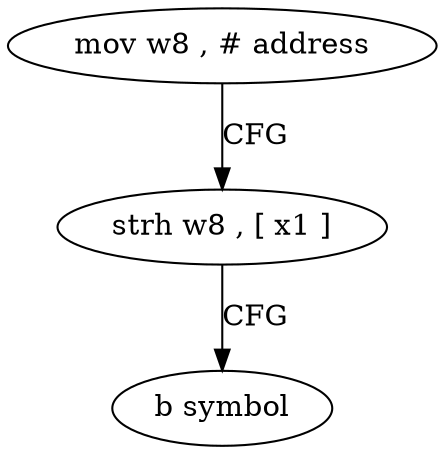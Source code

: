 digraph "func" {
"4212052" [label = "mov w8 , # address" ]
"4212056" [label = "strh w8 , [ x1 ]" ]
"4212060" [label = "b symbol" ]
"4212052" -> "4212056" [ label = "CFG" ]
"4212056" -> "4212060" [ label = "CFG" ]
}
